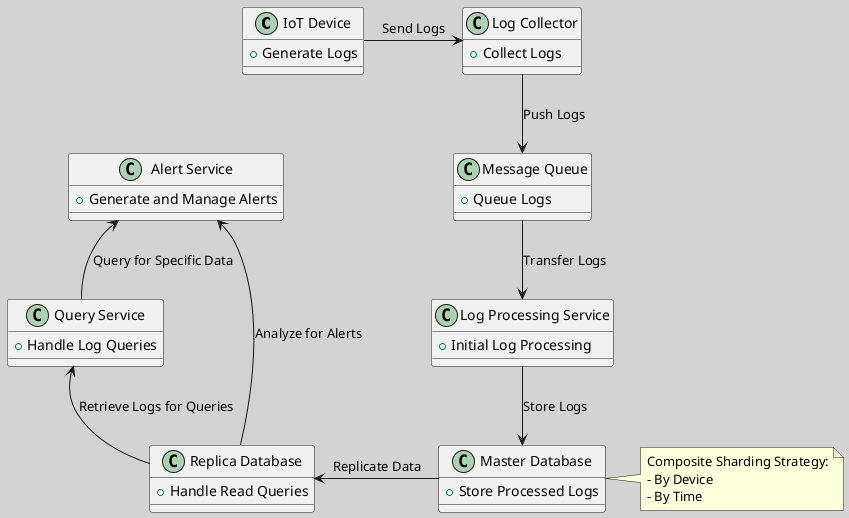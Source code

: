 @startuml
skinparam backgroundColor #D3D3D3

skinparam rectangle {
    BackgroundColor PaleGreen
    BorderColor DarkSlateGray
}

class "IoT Device" as IoTDevice {
    +Generate Logs
}

class "Log Collector" as LogCollector {
    +Collect Logs
}

class "Message Queue" as MessageQueue {
    +Queue Logs
}

class "Log Processing Service" as LogProcessing {
    +Initial Log Processing
}

class "Master Database" as MasterDB {
    +Store Processed Logs
}

class "Replica Database" as ReplicaDB {
    +Handle Read Queries
}

class "Query Service" as QueryService {
    +Handle Log Queries
}

class "Alert Service" as AlertService {
    +Generate and Manage Alerts
}

IoTDevice -right-> LogCollector : Send Logs
LogCollector -down-> MessageQueue : Push Logs
MessageQueue -down-> LogProcessing : Transfer Logs
LogProcessing -down-> MasterDB : Store Logs
MasterDB -left-> ReplicaDB : Replicate Data
ReplicaDB -up-> QueryService : Retrieve Logs for Queries
ReplicaDB -right-> AlertService : Analyze for Alerts
QueryService -up-> AlertService : Query for Specific Data

note right of MasterDB
  Composite Sharding Strategy:
  - By Device
  - By Time
end note
@enduml
